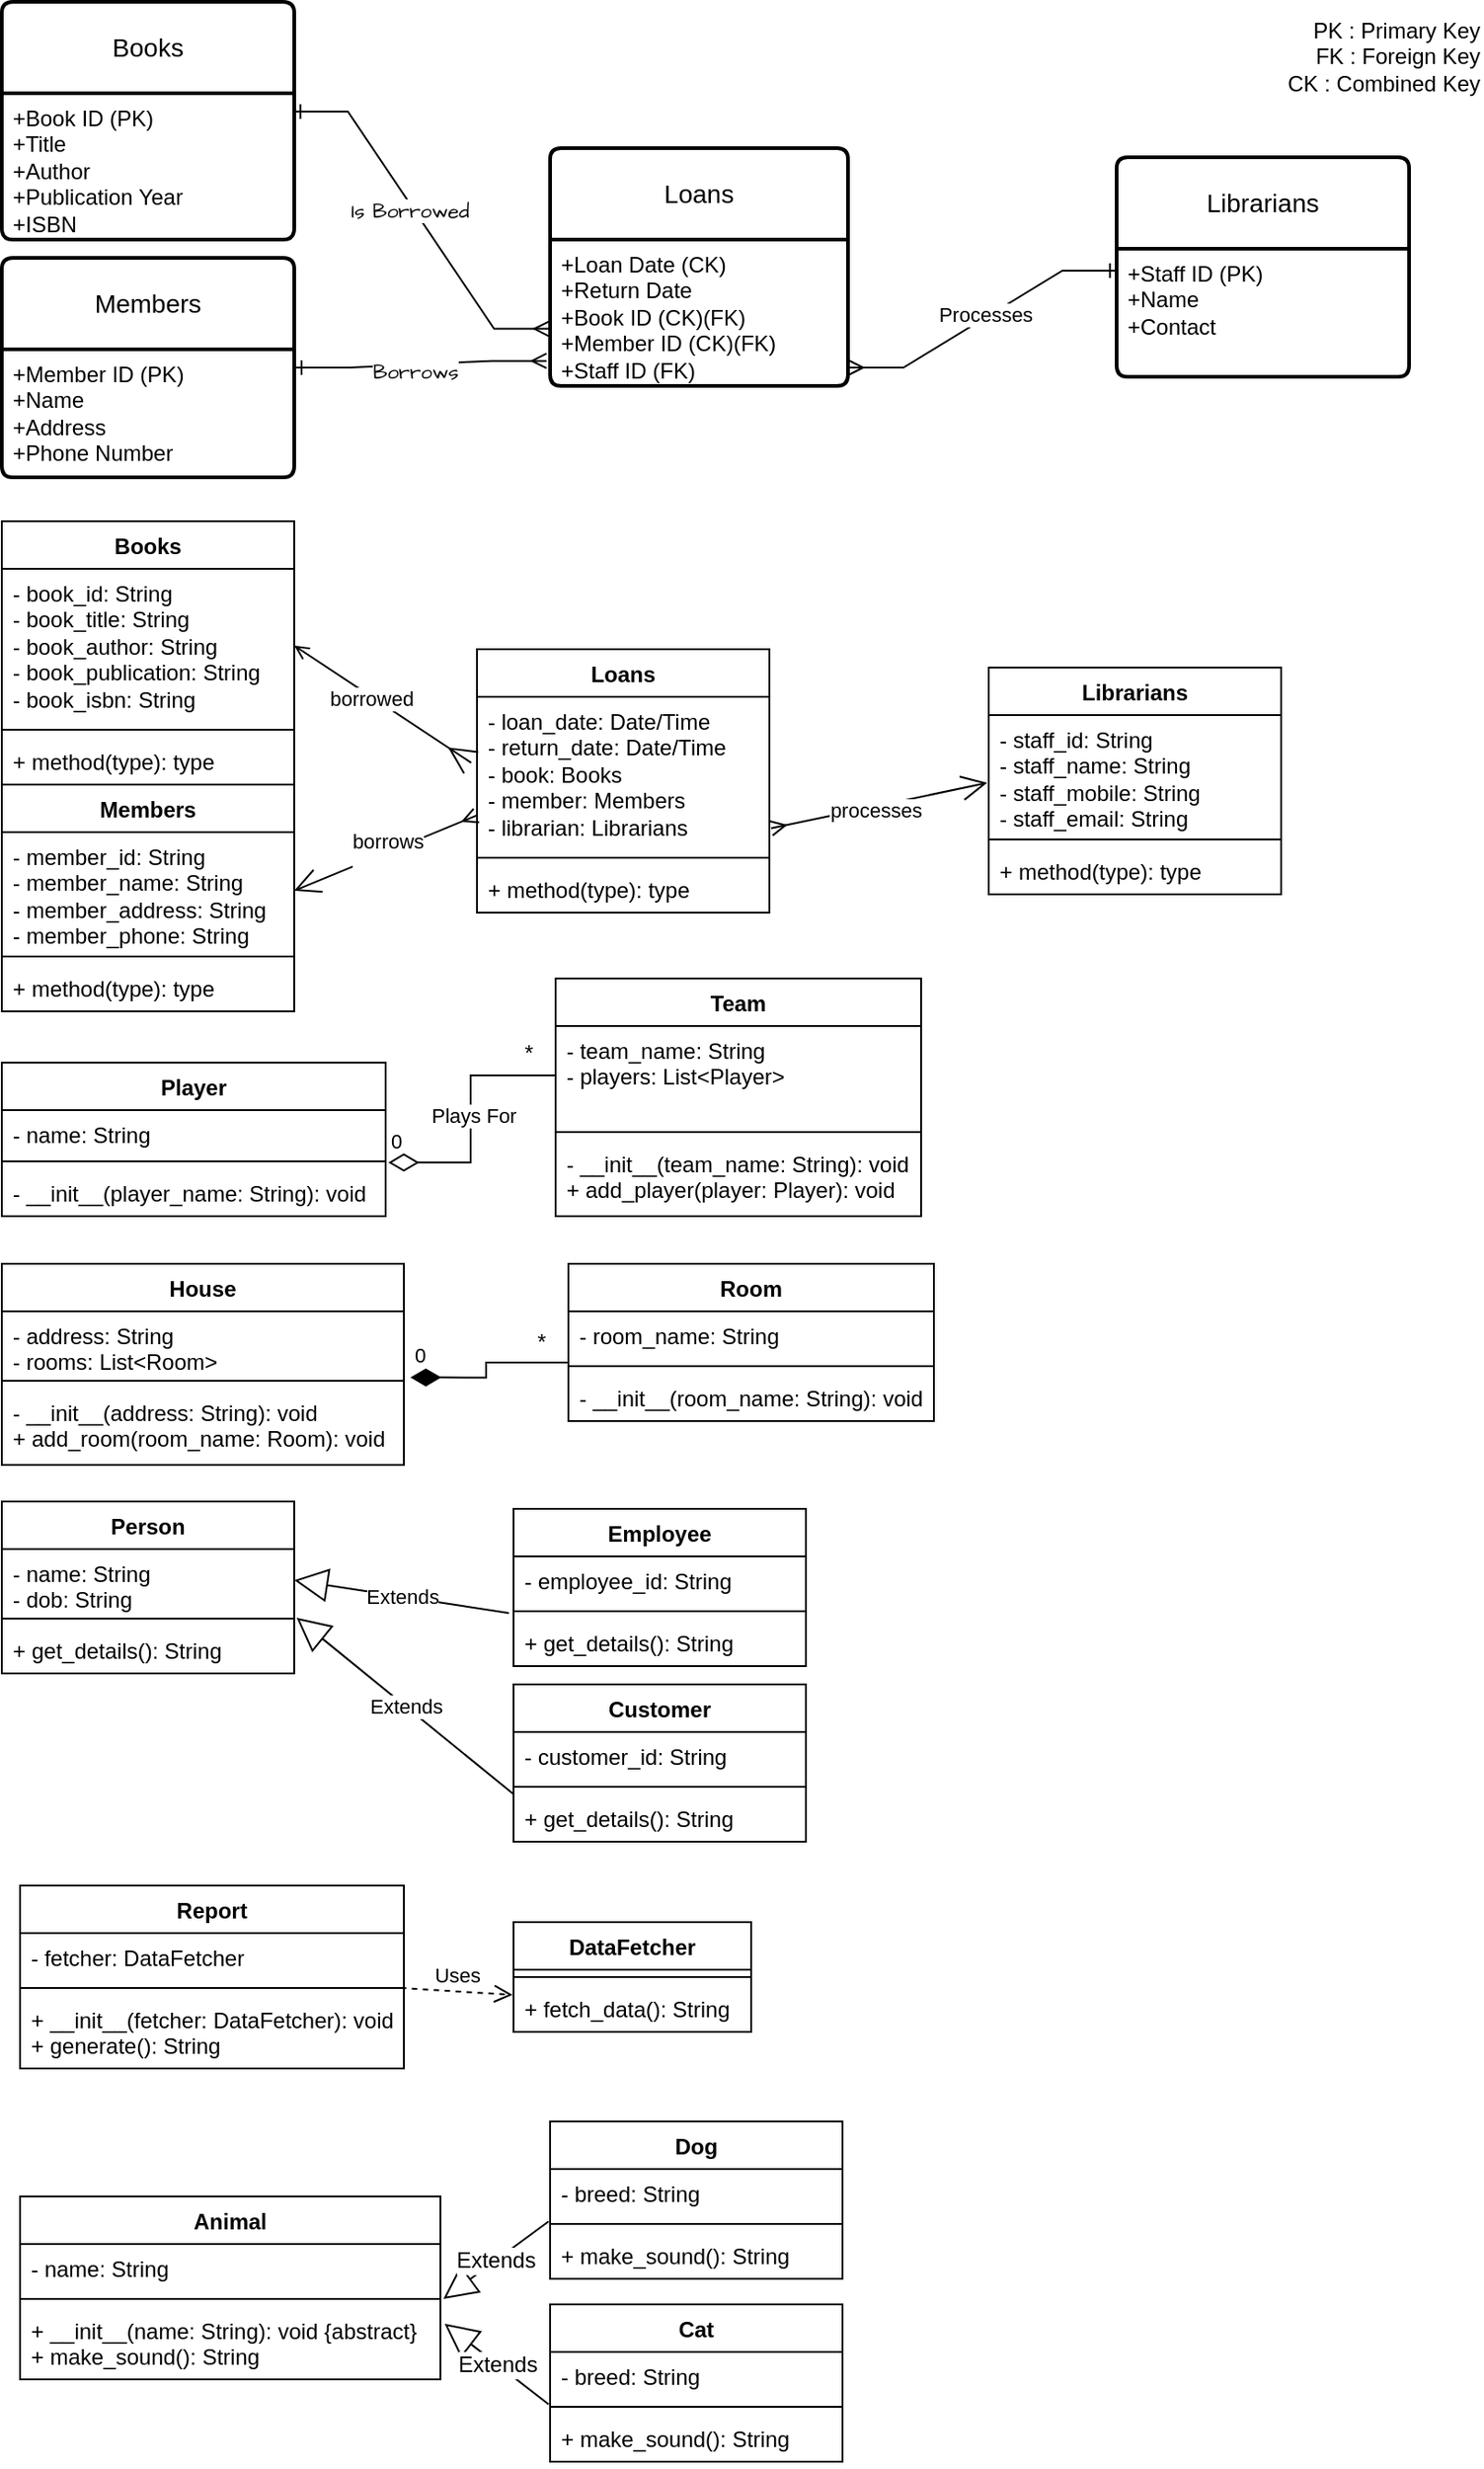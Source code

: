 <mxfile version="24.4.9" type="github">
  <diagram name="Page-1" id="WvHxNmZYm3Q-2noQbIas">
    <mxGraphModel dx="767" dy="1126" grid="1" gridSize="10" guides="1" tooltips="1" connect="1" arrows="1" fold="1" page="1" pageScale="1" pageWidth="827" pageHeight="1169" background="none" math="0" shadow="0">
      <root>
        <mxCell id="0" />
        <mxCell id="1" parent="0" />
        <mxCell id="QqUS8rB4q03BG6zSu8xH-5" value="Books" style="swimlane;childLayout=stackLayout;horizontal=1;startSize=50;horizontalStack=0;rounded=1;fontSize=14;fontStyle=0;strokeWidth=2;resizeParent=0;resizeLast=1;shadow=0;dashed=0;align=center;arcSize=4;whiteSpace=wrap;html=1;" vertex="1" parent="1">
          <mxGeometry x="10" y="10" width="160" height="130" as="geometry" />
        </mxCell>
        <mxCell id="QqUS8rB4q03BG6zSu8xH-6" value="+Book ID (PK)&lt;br&gt;&lt;div&gt;+Title&lt;/div&gt;&lt;div&gt;+Author&lt;/div&gt;&lt;div&gt;+Publication Year&lt;/div&gt;&lt;div&gt;+ISBN&lt;/div&gt;" style="align=left;strokeColor=none;fillColor=none;spacingLeft=4;fontSize=12;verticalAlign=top;resizable=0;rotatable=0;part=1;html=1;" vertex="1" parent="QqUS8rB4q03BG6zSu8xH-5">
          <mxGeometry y="50" width="160" height="80" as="geometry" />
        </mxCell>
        <mxCell id="QqUS8rB4q03BG6zSu8xH-7" value="Members" style="swimlane;childLayout=stackLayout;horizontal=1;startSize=50;horizontalStack=0;rounded=1;fontSize=14;fontStyle=0;strokeWidth=2;resizeParent=0;resizeLast=1;shadow=0;dashed=0;align=center;arcSize=4;whiteSpace=wrap;html=1;" vertex="1" parent="1">
          <mxGeometry x="10" y="150" width="160" height="120" as="geometry" />
        </mxCell>
        <mxCell id="QqUS8rB4q03BG6zSu8xH-8" value="+Member ID (PK)&lt;div&gt;+Name&lt;/div&gt;&lt;div&gt;+Address&lt;/div&gt;&lt;div&gt;+Phone Number&lt;/div&gt;" style="align=left;strokeColor=none;fillColor=none;spacingLeft=4;fontSize=12;verticalAlign=top;resizable=0;rotatable=0;part=1;html=1;" vertex="1" parent="QqUS8rB4q03BG6zSu8xH-7">
          <mxGeometry y="50" width="160" height="70" as="geometry" />
        </mxCell>
        <mxCell id="QqUS8rB4q03BG6zSu8xH-9" value="Librarians" style="swimlane;childLayout=stackLayout;horizontal=1;startSize=50;horizontalStack=0;rounded=1;fontSize=14;fontStyle=0;strokeWidth=2;resizeParent=0;resizeLast=1;shadow=0;dashed=0;align=center;arcSize=4;whiteSpace=wrap;html=1;" vertex="1" parent="1">
          <mxGeometry x="620" y="95" width="160" height="120" as="geometry" />
        </mxCell>
        <mxCell id="QqUS8rB4q03BG6zSu8xH-10" value="+Staff ID (PK)&lt;div&gt;+Name&lt;/div&gt;&lt;div&gt;+Contact&lt;/div&gt;" style="align=left;strokeColor=none;fillColor=none;spacingLeft=4;fontSize=12;verticalAlign=top;resizable=0;rotatable=0;part=1;html=1;" vertex="1" parent="QqUS8rB4q03BG6zSu8xH-9">
          <mxGeometry y="50" width="160" height="70" as="geometry" />
        </mxCell>
        <mxCell id="QqUS8rB4q03BG6zSu8xH-11" value="Loans" style="swimlane;childLayout=stackLayout;horizontal=1;startSize=50;horizontalStack=0;rounded=1;fontSize=14;fontStyle=0;strokeWidth=2;resizeParent=0;resizeLast=1;shadow=0;dashed=0;align=center;arcSize=4;whiteSpace=wrap;html=1;" vertex="1" parent="1">
          <mxGeometry x="310" y="90" width="163" height="130" as="geometry" />
        </mxCell>
        <mxCell id="QqUS8rB4q03BG6zSu8xH-12" value="&lt;div&gt;&lt;span style=&quot;background-color: initial;&quot;&gt;+Loan Date (CK)&lt;/span&gt;&lt;br&gt;&lt;/div&gt;&lt;div&gt;+Return Date&lt;/div&gt;&lt;div&gt;+Book ID (CK)(FK)&lt;br&gt;&lt;/div&gt;&lt;div&gt;+Member ID (CK)(FK)&lt;/div&gt;&lt;div&gt;+Staff ID (FK)&lt;br&gt;&lt;/div&gt;" style="align=left;strokeColor=none;fillColor=none;spacingLeft=4;fontSize=12;verticalAlign=top;resizable=0;rotatable=0;part=1;html=1;" vertex="1" parent="QqUS8rB4q03BG6zSu8xH-11">
          <mxGeometry y="50" width="163" height="80" as="geometry" />
        </mxCell>
        <mxCell id="QqUS8rB4q03BG6zSu8xH-25" value="" style="edgeStyle=entityRelationEdgeStyle;fontSize=12;html=1;endArrow=ERmany;startArrow=ERone;rounded=0;exitX=1;exitY=0.143;exitDx=0;exitDy=0;exitPerimeter=0;startFill=0;entryX=-0.012;entryY=0.829;entryDx=0;entryDy=0;entryPerimeter=0;endFill=0;flowAnimation=0;" edge="1" parent="1" source="QqUS8rB4q03BG6zSu8xH-8" target="QqUS8rB4q03BG6zSu8xH-12">
          <mxGeometry width="100" height="100" relative="1" as="geometry">
            <mxPoint x="240" y="240" as="sourcePoint" />
            <mxPoint x="230" y="190" as="targetPoint" />
          </mxGeometry>
        </mxCell>
        <mxCell id="QqUS8rB4q03BG6zSu8xH-31" value="Borrows" style="edgeLabel;html=1;align=center;verticalAlign=middle;resizable=0;points=[];sketch=1;hachureGap=4;jiggle=2;curveFitting=1;fontFamily=Architects Daughter;fontSource=https%3A%2F%2Ffonts.googleapis.com%2Fcss%3Ffamily%3DArchitects%2BDaughter;" vertex="1" connectable="0" parent="QqUS8rB4q03BG6zSu8xH-25">
          <mxGeometry x="-0.051" y="-3" relative="1" as="geometry">
            <mxPoint as="offset" />
          </mxGeometry>
        </mxCell>
        <mxCell id="QqUS8rB4q03BG6zSu8xH-26" value="" style="edgeStyle=entityRelationEdgeStyle;fontSize=12;html=1;endArrow=ERmany;startArrow=ERone;rounded=0;exitX=0.996;exitY=0.125;exitDx=0;exitDy=0;exitPerimeter=0;entryX=-0.004;entryY=0.61;entryDx=0;entryDy=0;entryPerimeter=0;endFill=0;startFill=0;" edge="1" parent="1" source="QqUS8rB4q03BG6zSu8xH-6" target="QqUS8rB4q03BG6zSu8xH-12">
          <mxGeometry width="100" height="100" relative="1" as="geometry">
            <mxPoint x="240" y="240" as="sourcePoint" />
            <mxPoint x="340" y="140" as="targetPoint" />
          </mxGeometry>
        </mxCell>
        <mxCell id="QqUS8rB4q03BG6zSu8xH-30" value="Is Borrowed" style="edgeLabel;html=1;align=center;verticalAlign=middle;resizable=0;points=[];sketch=1;hachureGap=4;jiggle=2;curveFitting=1;fontFamily=Architects Daughter;fontSource=https%3A%2F%2Ffonts.googleapis.com%2Fcss%3Ffamily%3DArchitects%2BDaughter;" vertex="1" connectable="0" parent="QqUS8rB4q03BG6zSu8xH-26">
          <mxGeometry x="-0.086" y="-2" relative="1" as="geometry">
            <mxPoint as="offset" />
          </mxGeometry>
        </mxCell>
        <mxCell id="QqUS8rB4q03BG6zSu8xH-34" value="" style="edgeStyle=entityRelationEdgeStyle;fontSize=12;html=1;endArrow=ERone;rounded=0;exitX=1.002;exitY=0.875;exitDx=0;exitDy=0;exitPerimeter=0;entryX=0.002;entryY=0.171;entryDx=0;entryDy=0;entryPerimeter=0;startArrow=ERmany;startFill=0;endFill=0;" edge="1" parent="1" source="QqUS8rB4q03BG6zSu8xH-12" target="QqUS8rB4q03BG6zSu8xH-10">
          <mxGeometry width="100" height="100" relative="1" as="geometry">
            <mxPoint x="240" y="240" as="sourcePoint" />
            <mxPoint x="340" y="140" as="targetPoint" />
          </mxGeometry>
        </mxCell>
        <mxCell id="QqUS8rB4q03BG6zSu8xH-36" value="Processes" style="edgeLabel;html=1;align=center;verticalAlign=middle;resizable=0;points=[];" vertex="1" connectable="0" parent="QqUS8rB4q03BG6zSu8xH-34">
          <mxGeometry x="0.03" y="2" relative="1" as="geometry">
            <mxPoint as="offset" />
          </mxGeometry>
        </mxCell>
        <mxCell id="QqUS8rB4q03BG6zSu8xH-37" value="&lt;div&gt;PK : Primary Key&lt;/div&gt;FK : Foreign Key&lt;div&gt;CK : Combined Key&lt;/div&gt;" style="text;html=1;align=right;verticalAlign=middle;resizable=0;points=[];autosize=1;strokeColor=none;fillColor=none;" vertex="1" parent="1">
          <mxGeometry x="690" y="10" width="130" height="60" as="geometry" />
        </mxCell>
        <mxCell id="QqUS8rB4q03BG6zSu8xH-38" value="Books" style="swimlane;fontStyle=1;align=center;verticalAlign=top;childLayout=stackLayout;horizontal=1;startSize=26;horizontalStack=0;resizeParent=1;resizeParentMax=0;resizeLast=0;collapsible=1;marginBottom=0;whiteSpace=wrap;html=1;shadow=0;" vertex="1" parent="1">
          <mxGeometry x="10" y="294" width="160" height="144" as="geometry" />
        </mxCell>
        <mxCell id="QqUS8rB4q03BG6zSu8xH-39" value="- book_id: String&lt;div&gt;- book_title: String&lt;/div&gt;&lt;div&gt;- book_author: String&lt;/div&gt;&lt;div&gt;- book_publication: String&lt;/div&gt;&lt;div&gt;- book_isbn: String&lt;/div&gt;" style="text;strokeColor=none;fillColor=none;align=left;verticalAlign=top;spacingLeft=4;spacingRight=4;overflow=hidden;rotatable=0;points=[[0,0.5],[1,0.5]];portConstraint=eastwest;whiteSpace=wrap;html=1;shadow=0;" vertex="1" parent="QqUS8rB4q03BG6zSu8xH-38">
          <mxGeometry y="26" width="160" height="84" as="geometry" />
        </mxCell>
        <mxCell id="QqUS8rB4q03BG6zSu8xH-40" value="" style="line;strokeWidth=1;fillColor=none;align=left;verticalAlign=middle;spacingTop=-1;spacingLeft=3;spacingRight=3;rotatable=0;labelPosition=right;points=[];portConstraint=eastwest;strokeColor=inherit;shadow=0;" vertex="1" parent="QqUS8rB4q03BG6zSu8xH-38">
          <mxGeometry y="110" width="160" height="8" as="geometry" />
        </mxCell>
        <mxCell id="QqUS8rB4q03BG6zSu8xH-41" value="+ method(type): type" style="text;strokeColor=none;fillColor=none;align=left;verticalAlign=top;spacingLeft=4;spacingRight=4;overflow=hidden;rotatable=0;points=[[0,0.5],[1,0.5]];portConstraint=eastwest;whiteSpace=wrap;html=1;shadow=0;" vertex="1" parent="QqUS8rB4q03BG6zSu8xH-38">
          <mxGeometry y="118" width="160" height="26" as="geometry" />
        </mxCell>
        <mxCell id="QqUS8rB4q03BG6zSu8xH-42" value="Members" style="swimlane;fontStyle=1;align=center;verticalAlign=top;childLayout=stackLayout;horizontal=1;startSize=26;horizontalStack=0;resizeParent=1;resizeParentMax=0;resizeLast=0;collapsible=1;marginBottom=0;whiteSpace=wrap;html=1;shadow=0;" vertex="1" parent="1">
          <mxGeometry x="10" y="438" width="160" height="124" as="geometry" />
        </mxCell>
        <mxCell id="QqUS8rB4q03BG6zSu8xH-43" value="- member_id: String&lt;div&gt;- member_name: String&lt;/div&gt;&lt;div&gt;- member_address: String&lt;/div&gt;&lt;div&gt;- member_phone: String&lt;/div&gt;" style="text;strokeColor=none;fillColor=none;align=left;verticalAlign=top;spacingLeft=4;spacingRight=4;overflow=hidden;rotatable=0;points=[[0,0.5],[1,0.5]];portConstraint=eastwest;whiteSpace=wrap;html=1;shadow=0;" vertex="1" parent="QqUS8rB4q03BG6zSu8xH-42">
          <mxGeometry y="26" width="160" height="64" as="geometry" />
        </mxCell>
        <mxCell id="QqUS8rB4q03BG6zSu8xH-44" value="" style="line;strokeWidth=1;fillColor=none;align=left;verticalAlign=middle;spacingTop=-1;spacingLeft=3;spacingRight=3;rotatable=0;labelPosition=right;points=[];portConstraint=eastwest;strokeColor=inherit;shadow=0;" vertex="1" parent="QqUS8rB4q03BG6zSu8xH-42">
          <mxGeometry y="90" width="160" height="8" as="geometry" />
        </mxCell>
        <mxCell id="QqUS8rB4q03BG6zSu8xH-45" value="+ method(type): type" style="text;strokeColor=none;fillColor=none;align=left;verticalAlign=top;spacingLeft=4;spacingRight=4;overflow=hidden;rotatable=0;points=[[0,0.5],[1,0.5]];portConstraint=eastwest;whiteSpace=wrap;html=1;shadow=0;" vertex="1" parent="QqUS8rB4q03BG6zSu8xH-42">
          <mxGeometry y="98" width="160" height="26" as="geometry" />
        </mxCell>
        <mxCell id="QqUS8rB4q03BG6zSu8xH-46" value="Loans" style="swimlane;fontStyle=1;align=center;verticalAlign=top;childLayout=stackLayout;horizontal=1;startSize=26;horizontalStack=0;resizeParent=1;resizeParentMax=0;resizeLast=0;collapsible=1;marginBottom=0;whiteSpace=wrap;html=1;shadow=0;" vertex="1" parent="1">
          <mxGeometry x="270" y="364" width="160" height="144" as="geometry" />
        </mxCell>
        <mxCell id="QqUS8rB4q03BG6zSu8xH-47" value="- loan_date: Date/Time&lt;div&gt;- return_date: Date/Time&lt;/div&gt;&lt;div&gt;- book: Books&lt;/div&gt;&lt;div&gt;- member: Members&lt;/div&gt;&lt;div&gt;- librarian: Librarians&lt;/div&gt;" style="text;strokeColor=none;fillColor=none;align=left;verticalAlign=top;spacingLeft=4;spacingRight=4;overflow=hidden;rotatable=0;points=[[0,0.5],[1,0.5]];portConstraint=eastwest;whiteSpace=wrap;html=1;shadow=0;" vertex="1" parent="QqUS8rB4q03BG6zSu8xH-46">
          <mxGeometry y="26" width="160" height="84" as="geometry" />
        </mxCell>
        <mxCell id="QqUS8rB4q03BG6zSu8xH-48" value="" style="line;strokeWidth=1;fillColor=none;align=left;verticalAlign=middle;spacingTop=-1;spacingLeft=3;spacingRight=3;rotatable=0;labelPosition=right;points=[];portConstraint=eastwest;strokeColor=inherit;shadow=0;" vertex="1" parent="QqUS8rB4q03BG6zSu8xH-46">
          <mxGeometry y="110" width="160" height="8" as="geometry" />
        </mxCell>
        <mxCell id="QqUS8rB4q03BG6zSu8xH-49" value="+ method(type): type" style="text;strokeColor=none;fillColor=none;align=left;verticalAlign=top;spacingLeft=4;spacingRight=4;overflow=hidden;rotatable=0;points=[[0,0.5],[1,0.5]];portConstraint=eastwest;whiteSpace=wrap;html=1;shadow=0;" vertex="1" parent="QqUS8rB4q03BG6zSu8xH-46">
          <mxGeometry y="118" width="160" height="26" as="geometry" />
        </mxCell>
        <mxCell id="QqUS8rB4q03BG6zSu8xH-50" value="Librarians" style="swimlane;fontStyle=1;align=center;verticalAlign=top;childLayout=stackLayout;horizontal=1;startSize=26;horizontalStack=0;resizeParent=1;resizeParentMax=0;resizeLast=0;collapsible=1;marginBottom=0;whiteSpace=wrap;html=1;shadow=0;" vertex="1" parent="1">
          <mxGeometry x="550" y="374" width="160" height="124" as="geometry" />
        </mxCell>
        <mxCell id="QqUS8rB4q03BG6zSu8xH-51" value="- staff_id: String&lt;div&gt;- staff_name: String&lt;/div&gt;&lt;div&gt;- staff_mobile: String&lt;/div&gt;&lt;div&gt;- staff_email: String&lt;/div&gt;" style="text;strokeColor=none;fillColor=none;align=left;verticalAlign=top;spacingLeft=4;spacingRight=4;overflow=hidden;rotatable=0;points=[[0,0.5],[1,0.5]];portConstraint=eastwest;whiteSpace=wrap;html=1;shadow=0;" vertex="1" parent="QqUS8rB4q03BG6zSu8xH-50">
          <mxGeometry y="26" width="160" height="64" as="geometry" />
        </mxCell>
        <mxCell id="QqUS8rB4q03BG6zSu8xH-52" value="" style="line;strokeWidth=1;fillColor=none;align=left;verticalAlign=middle;spacingTop=-1;spacingLeft=3;spacingRight=3;rotatable=0;labelPosition=right;points=[];portConstraint=eastwest;strokeColor=inherit;shadow=0;" vertex="1" parent="QqUS8rB4q03BG6zSu8xH-50">
          <mxGeometry y="90" width="160" height="8" as="geometry" />
        </mxCell>
        <mxCell id="QqUS8rB4q03BG6zSu8xH-53" value="+ method(type): type" style="text;strokeColor=none;fillColor=none;align=left;verticalAlign=top;spacingLeft=4;spacingRight=4;overflow=hidden;rotatable=0;points=[[0,0.5],[1,0.5]];portConstraint=eastwest;whiteSpace=wrap;html=1;shadow=0;" vertex="1" parent="QqUS8rB4q03BG6zSu8xH-50">
          <mxGeometry y="98" width="160" height="26" as="geometry" />
        </mxCell>
        <mxCell id="QqUS8rB4q03BG6zSu8xH-59" value="" style="endArrow=ERmany;endFill=0;endSize=12;html=1;rounded=0;entryX=-0.02;entryY=0.429;entryDx=0;entryDy=0;entryPerimeter=0;exitX=1;exitY=0.5;exitDx=0;exitDy=0;startArrow=open;startFill=0;" edge="1" parent="1" target="QqUS8rB4q03BG6zSu8xH-47">
          <mxGeometry width="160" relative="1" as="geometry">
            <mxPoint x="170" y="362" as="sourcePoint" />
            <mxPoint x="400" y="564" as="targetPoint" />
          </mxGeometry>
        </mxCell>
        <mxCell id="QqUS8rB4q03BG6zSu8xH-62" value="borrowed" style="edgeLabel;html=1;align=center;verticalAlign=middle;resizable=0;points=[];" vertex="1" connectable="0" parent="QqUS8rB4q03BG6zSu8xH-59">
          <mxGeometry x="-0.127" y="-1" relative="1" as="geometry">
            <mxPoint as="offset" />
          </mxGeometry>
        </mxCell>
        <mxCell id="QqUS8rB4q03BG6zSu8xH-60" value="" style="endArrow=open;endFill=1;endSize=12;html=1;rounded=0;entryX=1;entryY=0.5;entryDx=0;entryDy=0;exitX=-0.002;exitY=0.773;exitDx=0;exitDy=0;exitPerimeter=0;startArrow=ERmany;startFill=0;" edge="1" parent="1" source="QqUS8rB4q03BG6zSu8xH-47">
          <mxGeometry width="160" relative="1" as="geometry">
            <mxPoint x="350" y="364" as="sourcePoint" />
            <mxPoint x="170" y="496" as="targetPoint" />
          </mxGeometry>
        </mxCell>
        <mxCell id="QqUS8rB4q03BG6zSu8xH-64" value="borrows&lt;div&gt;&lt;br&gt;&lt;/div&gt;" style="edgeLabel;html=1;align=center;verticalAlign=middle;resizable=0;points=[];" vertex="1" connectable="0" parent="QqUS8rB4q03BG6zSu8xH-60">
          <mxGeometry x="-0.008" y="1" relative="1" as="geometry">
            <mxPoint as="offset" />
          </mxGeometry>
        </mxCell>
        <mxCell id="QqUS8rB4q03BG6zSu8xH-61" value="" style="endArrow=open;endFill=1;endSize=12;html=1;rounded=0;entryX=-0.005;entryY=0.579;entryDx=0;entryDy=0;entryPerimeter=0;exitX=1.006;exitY=0.856;exitDx=0;exitDy=0;exitPerimeter=0;startArrow=ERmany;startFill=0;" edge="1" parent="1" source="QqUS8rB4q03BG6zSu8xH-47">
          <mxGeometry width="160" relative="1" as="geometry">
            <mxPoint x="350" y="364" as="sourcePoint" />
            <mxPoint x="549.2" y="437.056" as="targetPoint" />
          </mxGeometry>
        </mxCell>
        <mxCell id="QqUS8rB4q03BG6zSu8xH-65" value="processes" style="edgeLabel;html=1;align=center;verticalAlign=middle;resizable=0;points=[];" vertex="1" connectable="0" parent="QqUS8rB4q03BG6zSu8xH-61">
          <mxGeometry x="-0.037" y="-2" relative="1" as="geometry">
            <mxPoint as="offset" />
          </mxGeometry>
        </mxCell>
        <mxCell id="QqUS8rB4q03BG6zSu8xH-66" value="Player" style="swimlane;fontStyle=1;align=center;verticalAlign=top;childLayout=stackLayout;horizontal=1;startSize=26;horizontalStack=0;resizeParent=1;resizeParentMax=0;resizeLast=0;collapsible=1;marginBottom=0;whiteSpace=wrap;html=1;" vertex="1" parent="1">
          <mxGeometry x="10" y="590" width="210" height="84" as="geometry" />
        </mxCell>
        <mxCell id="QqUS8rB4q03BG6zSu8xH-67" value="- name: String" style="text;strokeColor=none;fillColor=none;align=left;verticalAlign=top;spacingLeft=4;spacingRight=4;overflow=hidden;rotatable=0;points=[[0,0.5],[1,0.5]];portConstraint=eastwest;whiteSpace=wrap;html=1;" vertex="1" parent="QqUS8rB4q03BG6zSu8xH-66">
          <mxGeometry y="26" width="210" height="24" as="geometry" />
        </mxCell>
        <mxCell id="QqUS8rB4q03BG6zSu8xH-68" value="" style="line;strokeWidth=1;fillColor=none;align=left;verticalAlign=middle;spacingTop=-1;spacingLeft=3;spacingRight=3;rotatable=0;labelPosition=right;points=[];portConstraint=eastwest;strokeColor=inherit;" vertex="1" parent="QqUS8rB4q03BG6zSu8xH-66">
          <mxGeometry y="50" width="210" height="8" as="geometry" />
        </mxCell>
        <mxCell id="QqUS8rB4q03BG6zSu8xH-69" value="- __init__(player_name: String): void" style="text;strokeColor=none;fillColor=none;align=left;verticalAlign=top;spacingLeft=4;spacingRight=4;overflow=hidden;rotatable=0;points=[[0,0.5],[1,0.5]];portConstraint=eastwest;whiteSpace=wrap;html=1;" vertex="1" parent="QqUS8rB4q03BG6zSu8xH-66">
          <mxGeometry y="58" width="210" height="26" as="geometry" />
        </mxCell>
        <mxCell id="QqUS8rB4q03BG6zSu8xH-70" value="Team" style="swimlane;fontStyle=1;align=center;verticalAlign=top;childLayout=stackLayout;horizontal=1;startSize=26;horizontalStack=0;resizeParent=1;resizeParentMax=0;resizeLast=0;collapsible=1;marginBottom=0;whiteSpace=wrap;html=1;" vertex="1" parent="1">
          <mxGeometry x="313" y="544" width="200" height="130" as="geometry" />
        </mxCell>
        <mxCell id="QqUS8rB4q03BG6zSu8xH-71" value="- team_name: String&lt;div&gt;- players: List&amp;lt;Player&amp;gt;&lt;/div&gt;" style="text;strokeColor=none;fillColor=none;align=left;verticalAlign=top;spacingLeft=4;spacingRight=4;overflow=hidden;rotatable=0;points=[[0,0.5],[1,0.5]];portConstraint=eastwest;whiteSpace=wrap;html=1;" vertex="1" parent="QqUS8rB4q03BG6zSu8xH-70">
          <mxGeometry y="26" width="200" height="54" as="geometry" />
        </mxCell>
        <mxCell id="QqUS8rB4q03BG6zSu8xH-72" value="" style="line;strokeWidth=1;fillColor=none;align=left;verticalAlign=middle;spacingTop=-1;spacingLeft=3;spacingRight=3;rotatable=0;labelPosition=right;points=[];portConstraint=eastwest;strokeColor=inherit;" vertex="1" parent="QqUS8rB4q03BG6zSu8xH-70">
          <mxGeometry y="80" width="200" height="8" as="geometry" />
        </mxCell>
        <mxCell id="QqUS8rB4q03BG6zSu8xH-73" value="- __init__(team_name: String): void&lt;div&gt;+ add_player(player: Player): void&lt;/div&gt;" style="text;strokeColor=none;fillColor=none;align=left;verticalAlign=top;spacingLeft=4;spacingRight=4;overflow=hidden;rotatable=0;points=[[0,0.5],[1,0.5]];portConstraint=eastwest;whiteSpace=wrap;html=1;" vertex="1" parent="QqUS8rB4q03BG6zSu8xH-70">
          <mxGeometry y="88" width="200" height="42" as="geometry" />
        </mxCell>
        <mxCell id="QqUS8rB4q03BG6zSu8xH-77" value="0" style="endArrow=none;html=1;endSize=12;startArrow=diamondThin;startSize=14;startFill=0;edgeStyle=orthogonalEdgeStyle;align=left;verticalAlign=bottom;rounded=0;exitX=1.007;exitY=-0.129;exitDx=0;exitDy=0;exitPerimeter=0;entryX=0;entryY=0.5;entryDx=0;entryDy=0;endFill=0;" edge="1" parent="1" source="QqUS8rB4q03BG6zSu8xH-69" target="QqUS8rB4q03BG6zSu8xH-71">
          <mxGeometry x="-1" y="3" relative="1" as="geometry">
            <mxPoint x="260" y="650" as="sourcePoint" />
            <mxPoint x="420" y="650" as="targetPoint" />
          </mxGeometry>
        </mxCell>
        <mxCell id="QqUS8rB4q03BG6zSu8xH-80" value="Plays For" style="edgeLabel;html=1;align=center;verticalAlign=middle;resizable=0;points=[];" vertex="1" connectable="0" parent="QqUS8rB4q03BG6zSu8xH-77">
          <mxGeometry x="0.014" y="-1" relative="1" as="geometry">
            <mxPoint as="offset" />
          </mxGeometry>
        </mxCell>
        <mxCell id="QqUS8rB4q03BG6zSu8xH-79" value="*" style="text;html=1;align=center;verticalAlign=middle;resizable=0;points=[];autosize=1;strokeColor=none;fillColor=none;" vertex="1" parent="1">
          <mxGeometry x="283" y="570" width="30" height="30" as="geometry" />
        </mxCell>
        <mxCell id="QqUS8rB4q03BG6zSu8xH-83" value="House" style="swimlane;fontStyle=1;align=center;verticalAlign=top;childLayout=stackLayout;horizontal=1;startSize=26;horizontalStack=0;resizeParent=1;resizeParentMax=0;resizeLast=0;collapsible=1;marginBottom=0;whiteSpace=wrap;html=1;" vertex="1" parent="1">
          <mxGeometry x="10" y="700" width="220" height="110" as="geometry" />
        </mxCell>
        <mxCell id="QqUS8rB4q03BG6zSu8xH-84" value="- address: String&lt;div&gt;- rooms: List&amp;lt;Room&amp;gt;&lt;/div&gt;" style="text;strokeColor=none;fillColor=none;align=left;verticalAlign=top;spacingLeft=4;spacingRight=4;overflow=hidden;rotatable=0;points=[[0,0.5],[1,0.5]];portConstraint=eastwest;whiteSpace=wrap;html=1;" vertex="1" parent="QqUS8rB4q03BG6zSu8xH-83">
          <mxGeometry y="26" width="220" height="34" as="geometry" />
        </mxCell>
        <mxCell id="QqUS8rB4q03BG6zSu8xH-85" value="" style="line;strokeWidth=1;fillColor=none;align=left;verticalAlign=middle;spacingTop=-1;spacingLeft=3;spacingRight=3;rotatable=0;labelPosition=right;points=[];portConstraint=eastwest;strokeColor=inherit;" vertex="1" parent="QqUS8rB4q03BG6zSu8xH-83">
          <mxGeometry y="60" width="220" height="8" as="geometry" />
        </mxCell>
        <mxCell id="QqUS8rB4q03BG6zSu8xH-86" value="- __init__(address: String): void&lt;div&gt;+ add_room(room_name: Room): void&lt;/div&gt;" style="text;strokeColor=none;fillColor=none;align=left;verticalAlign=top;spacingLeft=4;spacingRight=4;overflow=hidden;rotatable=0;points=[[0,0.5],[1,0.5]];portConstraint=eastwest;whiteSpace=wrap;html=1;" vertex="1" parent="QqUS8rB4q03BG6zSu8xH-83">
          <mxGeometry y="68" width="220" height="42" as="geometry" />
        </mxCell>
        <mxCell id="QqUS8rB4q03BG6zSu8xH-87" value="Room" style="swimlane;fontStyle=1;align=center;verticalAlign=top;childLayout=stackLayout;horizontal=1;startSize=26;horizontalStack=0;resizeParent=1;resizeParentMax=0;resizeLast=0;collapsible=1;marginBottom=0;whiteSpace=wrap;html=1;" vertex="1" parent="1">
          <mxGeometry x="320" y="700" width="200" height="86" as="geometry" />
        </mxCell>
        <mxCell id="QqUS8rB4q03BG6zSu8xH-88" value="- room_name: String" style="text;strokeColor=none;fillColor=none;align=left;verticalAlign=top;spacingLeft=4;spacingRight=4;overflow=hidden;rotatable=0;points=[[0,0.5],[1,0.5]];portConstraint=eastwest;whiteSpace=wrap;html=1;" vertex="1" parent="QqUS8rB4q03BG6zSu8xH-87">
          <mxGeometry y="26" width="200" height="26" as="geometry" />
        </mxCell>
        <mxCell id="QqUS8rB4q03BG6zSu8xH-89" value="" style="line;strokeWidth=1;fillColor=none;align=left;verticalAlign=middle;spacingTop=-1;spacingLeft=3;spacingRight=3;rotatable=0;labelPosition=right;points=[];portConstraint=eastwest;strokeColor=inherit;" vertex="1" parent="QqUS8rB4q03BG6zSu8xH-87">
          <mxGeometry y="52" width="200" height="8" as="geometry" />
        </mxCell>
        <mxCell id="QqUS8rB4q03BG6zSu8xH-90" value="- __init__(room_name: String): void" style="text;strokeColor=none;fillColor=none;align=left;verticalAlign=top;spacingLeft=4;spacingRight=4;overflow=hidden;rotatable=0;points=[[0,0.5],[1,0.5]];portConstraint=eastwest;whiteSpace=wrap;html=1;" vertex="1" parent="QqUS8rB4q03BG6zSu8xH-87">
          <mxGeometry y="60" width="200" height="26" as="geometry" />
        </mxCell>
        <mxCell id="QqUS8rB4q03BG6zSu8xH-91" value="0" style="endArrow=none;html=1;endSize=12;startArrow=diamondThin;startSize=14;startFill=1;edgeStyle=orthogonalEdgeStyle;align=left;verticalAlign=bottom;rounded=0;exitX=1.016;exitY=1.064;exitDx=0;exitDy=0;exitPerimeter=0;entryX=0;entryY=1.077;entryDx=0;entryDy=0;entryPerimeter=0;endFill=0;" edge="1" parent="1" source="QqUS8rB4q03BG6zSu8xH-84" target="QqUS8rB4q03BG6zSu8xH-88">
          <mxGeometry x="-1" y="3" relative="1" as="geometry">
            <mxPoint x="320" y="750" as="sourcePoint" />
            <mxPoint x="480" y="750" as="targetPoint" />
          </mxGeometry>
        </mxCell>
        <mxCell id="QqUS8rB4q03BG6zSu8xH-92" value="*" style="text;html=1;align=center;verticalAlign=middle;resizable=0;points=[];autosize=1;strokeColor=none;fillColor=none;" vertex="1" parent="1">
          <mxGeometry x="290" y="728" width="30" height="30" as="geometry" />
        </mxCell>
        <mxCell id="QqUS8rB4q03BG6zSu8xH-93" value="Person" style="swimlane;fontStyle=1;align=center;verticalAlign=top;childLayout=stackLayout;horizontal=1;startSize=26;horizontalStack=0;resizeParent=1;resizeParentMax=0;resizeLast=0;collapsible=1;marginBottom=0;whiteSpace=wrap;html=1;" vertex="1" parent="1">
          <mxGeometry x="10" y="830" width="160" height="94" as="geometry" />
        </mxCell>
        <mxCell id="QqUS8rB4q03BG6zSu8xH-94" value="- name: String&lt;div&gt;- dob: String&lt;/div&gt;" style="text;strokeColor=none;fillColor=none;align=left;verticalAlign=top;spacingLeft=4;spacingRight=4;overflow=hidden;rotatable=0;points=[[0,0.5],[1,0.5]];portConstraint=eastwest;whiteSpace=wrap;html=1;" vertex="1" parent="QqUS8rB4q03BG6zSu8xH-93">
          <mxGeometry y="26" width="160" height="34" as="geometry" />
        </mxCell>
        <mxCell id="QqUS8rB4q03BG6zSu8xH-95" value="" style="line;strokeWidth=1;fillColor=none;align=left;verticalAlign=middle;spacingTop=-1;spacingLeft=3;spacingRight=3;rotatable=0;labelPosition=right;points=[];portConstraint=eastwest;strokeColor=inherit;" vertex="1" parent="QqUS8rB4q03BG6zSu8xH-93">
          <mxGeometry y="60" width="160" height="8" as="geometry" />
        </mxCell>
        <mxCell id="QqUS8rB4q03BG6zSu8xH-96" value="+ get_details(): String" style="text;strokeColor=none;fillColor=none;align=left;verticalAlign=top;spacingLeft=4;spacingRight=4;overflow=hidden;rotatable=0;points=[[0,0.5],[1,0.5]];portConstraint=eastwest;whiteSpace=wrap;html=1;" vertex="1" parent="QqUS8rB4q03BG6zSu8xH-93">
          <mxGeometry y="68" width="160" height="26" as="geometry" />
        </mxCell>
        <mxCell id="QqUS8rB4q03BG6zSu8xH-97" value="Employee" style="swimlane;fontStyle=1;align=center;verticalAlign=top;childLayout=stackLayout;horizontal=1;startSize=26;horizontalStack=0;resizeParent=1;resizeParentMax=0;resizeLast=0;collapsible=1;marginBottom=0;whiteSpace=wrap;html=1;" vertex="1" parent="1">
          <mxGeometry x="290" y="834" width="160" height="86" as="geometry" />
        </mxCell>
        <mxCell id="QqUS8rB4q03BG6zSu8xH-98" value="- employee_id: String" style="text;strokeColor=none;fillColor=none;align=left;verticalAlign=top;spacingLeft=4;spacingRight=4;overflow=hidden;rotatable=0;points=[[0,0.5],[1,0.5]];portConstraint=eastwest;whiteSpace=wrap;html=1;" vertex="1" parent="QqUS8rB4q03BG6zSu8xH-97">
          <mxGeometry y="26" width="160" height="26" as="geometry" />
        </mxCell>
        <mxCell id="QqUS8rB4q03BG6zSu8xH-99" value="" style="line;strokeWidth=1;fillColor=none;align=left;verticalAlign=middle;spacingTop=-1;spacingLeft=3;spacingRight=3;rotatable=0;labelPosition=right;points=[];portConstraint=eastwest;strokeColor=inherit;" vertex="1" parent="QqUS8rB4q03BG6zSu8xH-97">
          <mxGeometry y="52" width="160" height="8" as="geometry" />
        </mxCell>
        <mxCell id="QqUS8rB4q03BG6zSu8xH-100" value="+ get_details(): String" style="text;strokeColor=none;fillColor=none;align=left;verticalAlign=top;spacingLeft=4;spacingRight=4;overflow=hidden;rotatable=0;points=[[0,0.5],[1,0.5]];portConstraint=eastwest;whiteSpace=wrap;html=1;" vertex="1" parent="QqUS8rB4q03BG6zSu8xH-97">
          <mxGeometry y="60" width="160" height="26" as="geometry" />
        </mxCell>
        <mxCell id="QqUS8rB4q03BG6zSu8xH-101" value="Customer" style="swimlane;fontStyle=1;align=center;verticalAlign=top;childLayout=stackLayout;horizontal=1;startSize=26;horizontalStack=0;resizeParent=1;resizeParentMax=0;resizeLast=0;collapsible=1;marginBottom=0;whiteSpace=wrap;html=1;" vertex="1" parent="1">
          <mxGeometry x="290" y="930" width="160" height="86" as="geometry" />
        </mxCell>
        <mxCell id="QqUS8rB4q03BG6zSu8xH-102" value="- customer_id: String" style="text;strokeColor=none;fillColor=none;align=left;verticalAlign=top;spacingLeft=4;spacingRight=4;overflow=hidden;rotatable=0;points=[[0,0.5],[1,0.5]];portConstraint=eastwest;whiteSpace=wrap;html=1;" vertex="1" parent="QqUS8rB4q03BG6zSu8xH-101">
          <mxGeometry y="26" width="160" height="26" as="geometry" />
        </mxCell>
        <mxCell id="QqUS8rB4q03BG6zSu8xH-103" value="" style="line;strokeWidth=1;fillColor=none;align=left;verticalAlign=middle;spacingTop=-1;spacingLeft=3;spacingRight=3;rotatable=0;labelPosition=right;points=[];portConstraint=eastwest;strokeColor=inherit;" vertex="1" parent="QqUS8rB4q03BG6zSu8xH-101">
          <mxGeometry y="52" width="160" height="8" as="geometry" />
        </mxCell>
        <mxCell id="QqUS8rB4q03BG6zSu8xH-104" value="+ get_details(): String" style="text;strokeColor=none;fillColor=none;align=left;verticalAlign=top;spacingLeft=4;spacingRight=4;overflow=hidden;rotatable=0;points=[[0,0.5],[1,0.5]];portConstraint=eastwest;whiteSpace=wrap;html=1;" vertex="1" parent="QqUS8rB4q03BG6zSu8xH-101">
          <mxGeometry y="60" width="160" height="26" as="geometry" />
        </mxCell>
        <mxCell id="QqUS8rB4q03BG6zSu8xH-105" value="Extends" style="endArrow=block;endSize=16;endFill=0;html=1;rounded=0;exitX=-0.016;exitY=1.192;exitDx=0;exitDy=0;exitPerimeter=0;entryX=1;entryY=0.5;entryDx=0;entryDy=0;" edge="1" parent="1" source="QqUS8rB4q03BG6zSu8xH-98" target="QqUS8rB4q03BG6zSu8xH-94">
          <mxGeometry width="160" relative="1" as="geometry">
            <mxPoint x="200" y="680" as="sourcePoint" />
            <mxPoint x="360" y="680" as="targetPoint" />
          </mxGeometry>
        </mxCell>
        <mxCell id="QqUS8rB4q03BG6zSu8xH-106" value="Extends" style="endArrow=block;endSize=16;endFill=0;html=1;rounded=0;entryX=1.008;entryY=-0.173;entryDx=0;entryDy=0;entryPerimeter=0;exitX=0;exitY=0;exitDx=0;exitDy=0;exitPerimeter=0;" edge="1" parent="1" source="QqUS8rB4q03BG6zSu8xH-104" target="QqUS8rB4q03BG6zSu8xH-96">
          <mxGeometry width="160" relative="1" as="geometry">
            <mxPoint x="200" y="680" as="sourcePoint" />
            <mxPoint x="360" y="680" as="targetPoint" />
          </mxGeometry>
        </mxCell>
        <mxCell id="QqUS8rB4q03BG6zSu8xH-107" value="Report" style="swimlane;fontStyle=1;align=center;verticalAlign=top;childLayout=stackLayout;horizontal=1;startSize=26;horizontalStack=0;resizeParent=1;resizeParentMax=0;resizeLast=0;collapsible=1;marginBottom=0;whiteSpace=wrap;html=1;" vertex="1" parent="1">
          <mxGeometry x="20" y="1040" width="210" height="100" as="geometry" />
        </mxCell>
        <mxCell id="QqUS8rB4q03BG6zSu8xH-108" value="- fetcher: DataFetcher" style="text;strokeColor=none;fillColor=none;align=left;verticalAlign=top;spacingLeft=4;spacingRight=4;overflow=hidden;rotatable=0;points=[[0,0.5],[1,0.5]];portConstraint=eastwest;whiteSpace=wrap;html=1;" vertex="1" parent="QqUS8rB4q03BG6zSu8xH-107">
          <mxGeometry y="26" width="210" height="26" as="geometry" />
        </mxCell>
        <mxCell id="QqUS8rB4q03BG6zSu8xH-109" value="" style="line;strokeWidth=1;fillColor=none;align=left;verticalAlign=middle;spacingTop=-1;spacingLeft=3;spacingRight=3;rotatable=0;labelPosition=right;points=[];portConstraint=eastwest;strokeColor=inherit;" vertex="1" parent="QqUS8rB4q03BG6zSu8xH-107">
          <mxGeometry y="52" width="210" height="8" as="geometry" />
        </mxCell>
        <mxCell id="QqUS8rB4q03BG6zSu8xH-110" value="+ __init__(fetcher: DataFetcher): void&lt;div&gt;+ generate(): String&lt;/div&gt;" style="text;strokeColor=none;fillColor=none;align=left;verticalAlign=top;spacingLeft=4;spacingRight=4;overflow=hidden;rotatable=0;points=[[0,0.5],[1,0.5]];portConstraint=eastwest;whiteSpace=wrap;html=1;" vertex="1" parent="QqUS8rB4q03BG6zSu8xH-107">
          <mxGeometry y="60" width="210" height="40" as="geometry" />
        </mxCell>
        <mxCell id="QqUS8rB4q03BG6zSu8xH-112" value="DataFetcher" style="swimlane;fontStyle=1;align=center;verticalAlign=top;childLayout=stackLayout;horizontal=1;startSize=26;horizontalStack=0;resizeParent=1;resizeParentMax=0;resizeLast=0;collapsible=1;marginBottom=0;whiteSpace=wrap;html=1;" vertex="1" parent="1">
          <mxGeometry x="290" y="1060" width="130" height="60" as="geometry" />
        </mxCell>
        <mxCell id="QqUS8rB4q03BG6zSu8xH-114" value="" style="line;strokeWidth=1;fillColor=none;align=left;verticalAlign=middle;spacingTop=-1;spacingLeft=3;spacingRight=3;rotatable=0;labelPosition=right;points=[];portConstraint=eastwest;strokeColor=inherit;" vertex="1" parent="QqUS8rB4q03BG6zSu8xH-112">
          <mxGeometry y="26" width="130" height="8" as="geometry" />
        </mxCell>
        <mxCell id="QqUS8rB4q03BG6zSu8xH-115" value="+ fetch_data(): String" style="text;strokeColor=none;fillColor=none;align=left;verticalAlign=top;spacingLeft=4;spacingRight=4;overflow=hidden;rotatable=0;points=[[0,0.5],[1,0.5]];portConstraint=eastwest;whiteSpace=wrap;html=1;" vertex="1" parent="QqUS8rB4q03BG6zSu8xH-112">
          <mxGeometry y="34" width="130" height="26" as="geometry" />
        </mxCell>
        <mxCell id="QqUS8rB4q03BG6zSu8xH-116" value="Uses" style="html=1;verticalAlign=bottom;endArrow=open;dashed=1;endSize=8;curved=0;rounded=0;exitX=0.992;exitY=-0.1;exitDx=0;exitDy=0;exitPerimeter=0;entryX=-0.004;entryY=0.221;entryDx=0;entryDy=0;entryPerimeter=0;" edge="1" parent="1" source="QqUS8rB4q03BG6zSu8xH-110" target="QqUS8rB4q03BG6zSu8xH-115">
          <mxGeometry relative="1" as="geometry">
            <mxPoint x="320" y="1140" as="sourcePoint" />
            <mxPoint x="240" y="1140" as="targetPoint" />
          </mxGeometry>
        </mxCell>
        <mxCell id="QqUS8rB4q03BG6zSu8xH-120" value="Animal" style="swimlane;fontStyle=1;align=center;verticalAlign=top;childLayout=stackLayout;horizontal=1;startSize=26;horizontalStack=0;resizeParent=1;resizeParentMax=0;resizeLast=0;collapsible=1;marginBottom=0;whiteSpace=wrap;html=1;" vertex="1" parent="1">
          <mxGeometry x="20" y="1210" width="230" height="100" as="geometry" />
        </mxCell>
        <mxCell id="QqUS8rB4q03BG6zSu8xH-121" value="- name: String" style="text;strokeColor=none;fillColor=none;align=left;verticalAlign=top;spacingLeft=4;spacingRight=4;overflow=hidden;rotatable=0;points=[[0,0.5],[1,0.5]];portConstraint=eastwest;whiteSpace=wrap;html=1;" vertex="1" parent="QqUS8rB4q03BG6zSu8xH-120">
          <mxGeometry y="26" width="230" height="26" as="geometry" />
        </mxCell>
        <mxCell id="QqUS8rB4q03BG6zSu8xH-122" value="" style="line;strokeWidth=1;fillColor=none;align=left;verticalAlign=middle;spacingTop=-1;spacingLeft=3;spacingRight=3;rotatable=0;labelPosition=right;points=[];portConstraint=eastwest;strokeColor=inherit;" vertex="1" parent="QqUS8rB4q03BG6zSu8xH-120">
          <mxGeometry y="52" width="230" height="8" as="geometry" />
        </mxCell>
        <mxCell id="QqUS8rB4q03BG6zSu8xH-123" value="+ __init__(name: String): void {abstract}&amp;nbsp;&lt;div&gt;+ make_sound(): String&lt;/div&gt;" style="text;strokeColor=none;fillColor=none;align=left;verticalAlign=top;spacingLeft=4;spacingRight=4;overflow=hidden;rotatable=0;points=[[0,0.5],[1,0.5]];portConstraint=eastwest;whiteSpace=wrap;html=1;" vertex="1" parent="QqUS8rB4q03BG6zSu8xH-120">
          <mxGeometry y="60" width="230" height="40" as="geometry" />
        </mxCell>
        <mxCell id="QqUS8rB4q03BG6zSu8xH-124" value="Dog" style="swimlane;fontStyle=1;align=center;verticalAlign=top;childLayout=stackLayout;horizontal=1;startSize=26;horizontalStack=0;resizeParent=1;resizeParentMax=0;resizeLast=0;collapsible=1;marginBottom=0;whiteSpace=wrap;html=1;spacingLeft=4;spacingRight=4;fontFamily=Helvetica;fontSize=12;fontColor=default;fillColor=none;gradientColor=none;" vertex="1" parent="1">
          <mxGeometry x="310" y="1169" width="160" height="86" as="geometry" />
        </mxCell>
        <mxCell id="QqUS8rB4q03BG6zSu8xH-125" value="- breed: String" style="text;strokeColor=none;fillColor=none;align=left;verticalAlign=top;spacingLeft=4;spacingRight=4;overflow=hidden;rotatable=0;points=[[0,0.5],[1,0.5]];portConstraint=eastwest;whiteSpace=wrap;html=1;fontFamily=Helvetica;fontSize=12;fontColor=default;" vertex="1" parent="QqUS8rB4q03BG6zSu8xH-124">
          <mxGeometry y="26" width="160" height="26" as="geometry" />
        </mxCell>
        <mxCell id="QqUS8rB4q03BG6zSu8xH-126" value="" style="line;strokeWidth=1;fillColor=none;align=left;verticalAlign=middle;spacingTop=-1;spacingLeft=3;spacingRight=3;rotatable=0;labelPosition=right;points=[];portConstraint=eastwest;strokeColor=inherit;fontFamily=Helvetica;fontSize=12;fontColor=default;" vertex="1" parent="QqUS8rB4q03BG6zSu8xH-124">
          <mxGeometry y="52" width="160" height="8" as="geometry" />
        </mxCell>
        <mxCell id="QqUS8rB4q03BG6zSu8xH-127" value="+ make_sound(): String" style="text;strokeColor=none;fillColor=none;align=left;verticalAlign=top;spacingLeft=4;spacingRight=4;overflow=hidden;rotatable=0;points=[[0,0.5],[1,0.5]];portConstraint=eastwest;whiteSpace=wrap;html=1;fontFamily=Helvetica;fontSize=12;fontColor=default;" vertex="1" parent="QqUS8rB4q03BG6zSu8xH-124">
          <mxGeometry y="60" width="160" height="26" as="geometry" />
        </mxCell>
        <mxCell id="QqUS8rB4q03BG6zSu8xH-129" value="Cat" style="swimlane;fontStyle=1;align=center;verticalAlign=top;childLayout=stackLayout;horizontal=1;startSize=26;horizontalStack=0;resizeParent=1;resizeParentMax=0;resizeLast=0;collapsible=1;marginBottom=0;whiteSpace=wrap;html=1;spacingLeft=4;spacingRight=4;fontFamily=Helvetica;fontSize=12;fontColor=default;fillColor=none;gradientColor=none;" vertex="1" parent="1">
          <mxGeometry x="310" y="1269" width="160" height="86" as="geometry" />
        </mxCell>
        <mxCell id="QqUS8rB4q03BG6zSu8xH-130" value="- breed: String" style="text;strokeColor=none;fillColor=none;align=left;verticalAlign=top;spacingLeft=4;spacingRight=4;overflow=hidden;rotatable=0;points=[[0,0.5],[1,0.5]];portConstraint=eastwest;whiteSpace=wrap;html=1;fontFamily=Helvetica;fontSize=12;fontColor=default;" vertex="1" parent="QqUS8rB4q03BG6zSu8xH-129">
          <mxGeometry y="26" width="160" height="26" as="geometry" />
        </mxCell>
        <mxCell id="QqUS8rB4q03BG6zSu8xH-131" value="" style="line;strokeWidth=1;fillColor=none;align=left;verticalAlign=middle;spacingTop=-1;spacingLeft=3;spacingRight=3;rotatable=0;labelPosition=right;points=[];portConstraint=eastwest;strokeColor=inherit;fontFamily=Helvetica;fontSize=12;fontColor=default;" vertex="1" parent="QqUS8rB4q03BG6zSu8xH-129">
          <mxGeometry y="52" width="160" height="8" as="geometry" />
        </mxCell>
        <mxCell id="QqUS8rB4q03BG6zSu8xH-132" value="+ make_sound(): String" style="text;strokeColor=none;fillColor=none;align=left;verticalAlign=top;spacingLeft=4;spacingRight=4;overflow=hidden;rotatable=0;points=[[0,0.5],[1,0.5]];portConstraint=eastwest;whiteSpace=wrap;html=1;fontFamily=Helvetica;fontSize=12;fontColor=default;" vertex="1" parent="QqUS8rB4q03BG6zSu8xH-129">
          <mxGeometry y="60" width="160" height="26" as="geometry" />
        </mxCell>
        <mxCell id="QqUS8rB4q03BG6zSu8xH-133" value="Extends" style="endArrow=block;endSize=16;endFill=0;html=1;rounded=0;fontFamily=Helvetica;fontSize=12;fontColor=default;exitX=-0.005;exitY=1.1;exitDx=0;exitDy=0;exitPerimeter=0;entryX=1.007;entryY=-0.1;entryDx=0;entryDy=0;entryPerimeter=0;" edge="1" parent="1" source="QqUS8rB4q03BG6zSu8xH-125" target="QqUS8rB4q03BG6zSu8xH-123">
          <mxGeometry width="160" relative="1" as="geometry">
            <mxPoint x="260" y="1130" as="sourcePoint" />
            <mxPoint x="420" y="1130" as="targetPoint" />
          </mxGeometry>
        </mxCell>
        <mxCell id="QqUS8rB4q03BG6zSu8xH-134" value="Extends" style="endArrow=block;endSize=16;endFill=0;html=1;rounded=0;fontFamily=Helvetica;fontSize=12;fontColor=default;entryX=1.01;entryY=0.24;entryDx=0;entryDy=0;entryPerimeter=0;exitX=-0.005;exitY=1.1;exitDx=0;exitDy=0;exitPerimeter=0;" edge="1" parent="1" source="QqUS8rB4q03BG6zSu8xH-130" target="QqUS8rB4q03BG6zSu8xH-123">
          <mxGeometry width="160" relative="1" as="geometry">
            <mxPoint x="260" y="1130" as="sourcePoint" />
            <mxPoint x="420" y="1130" as="targetPoint" />
          </mxGeometry>
        </mxCell>
      </root>
    </mxGraphModel>
  </diagram>
</mxfile>
